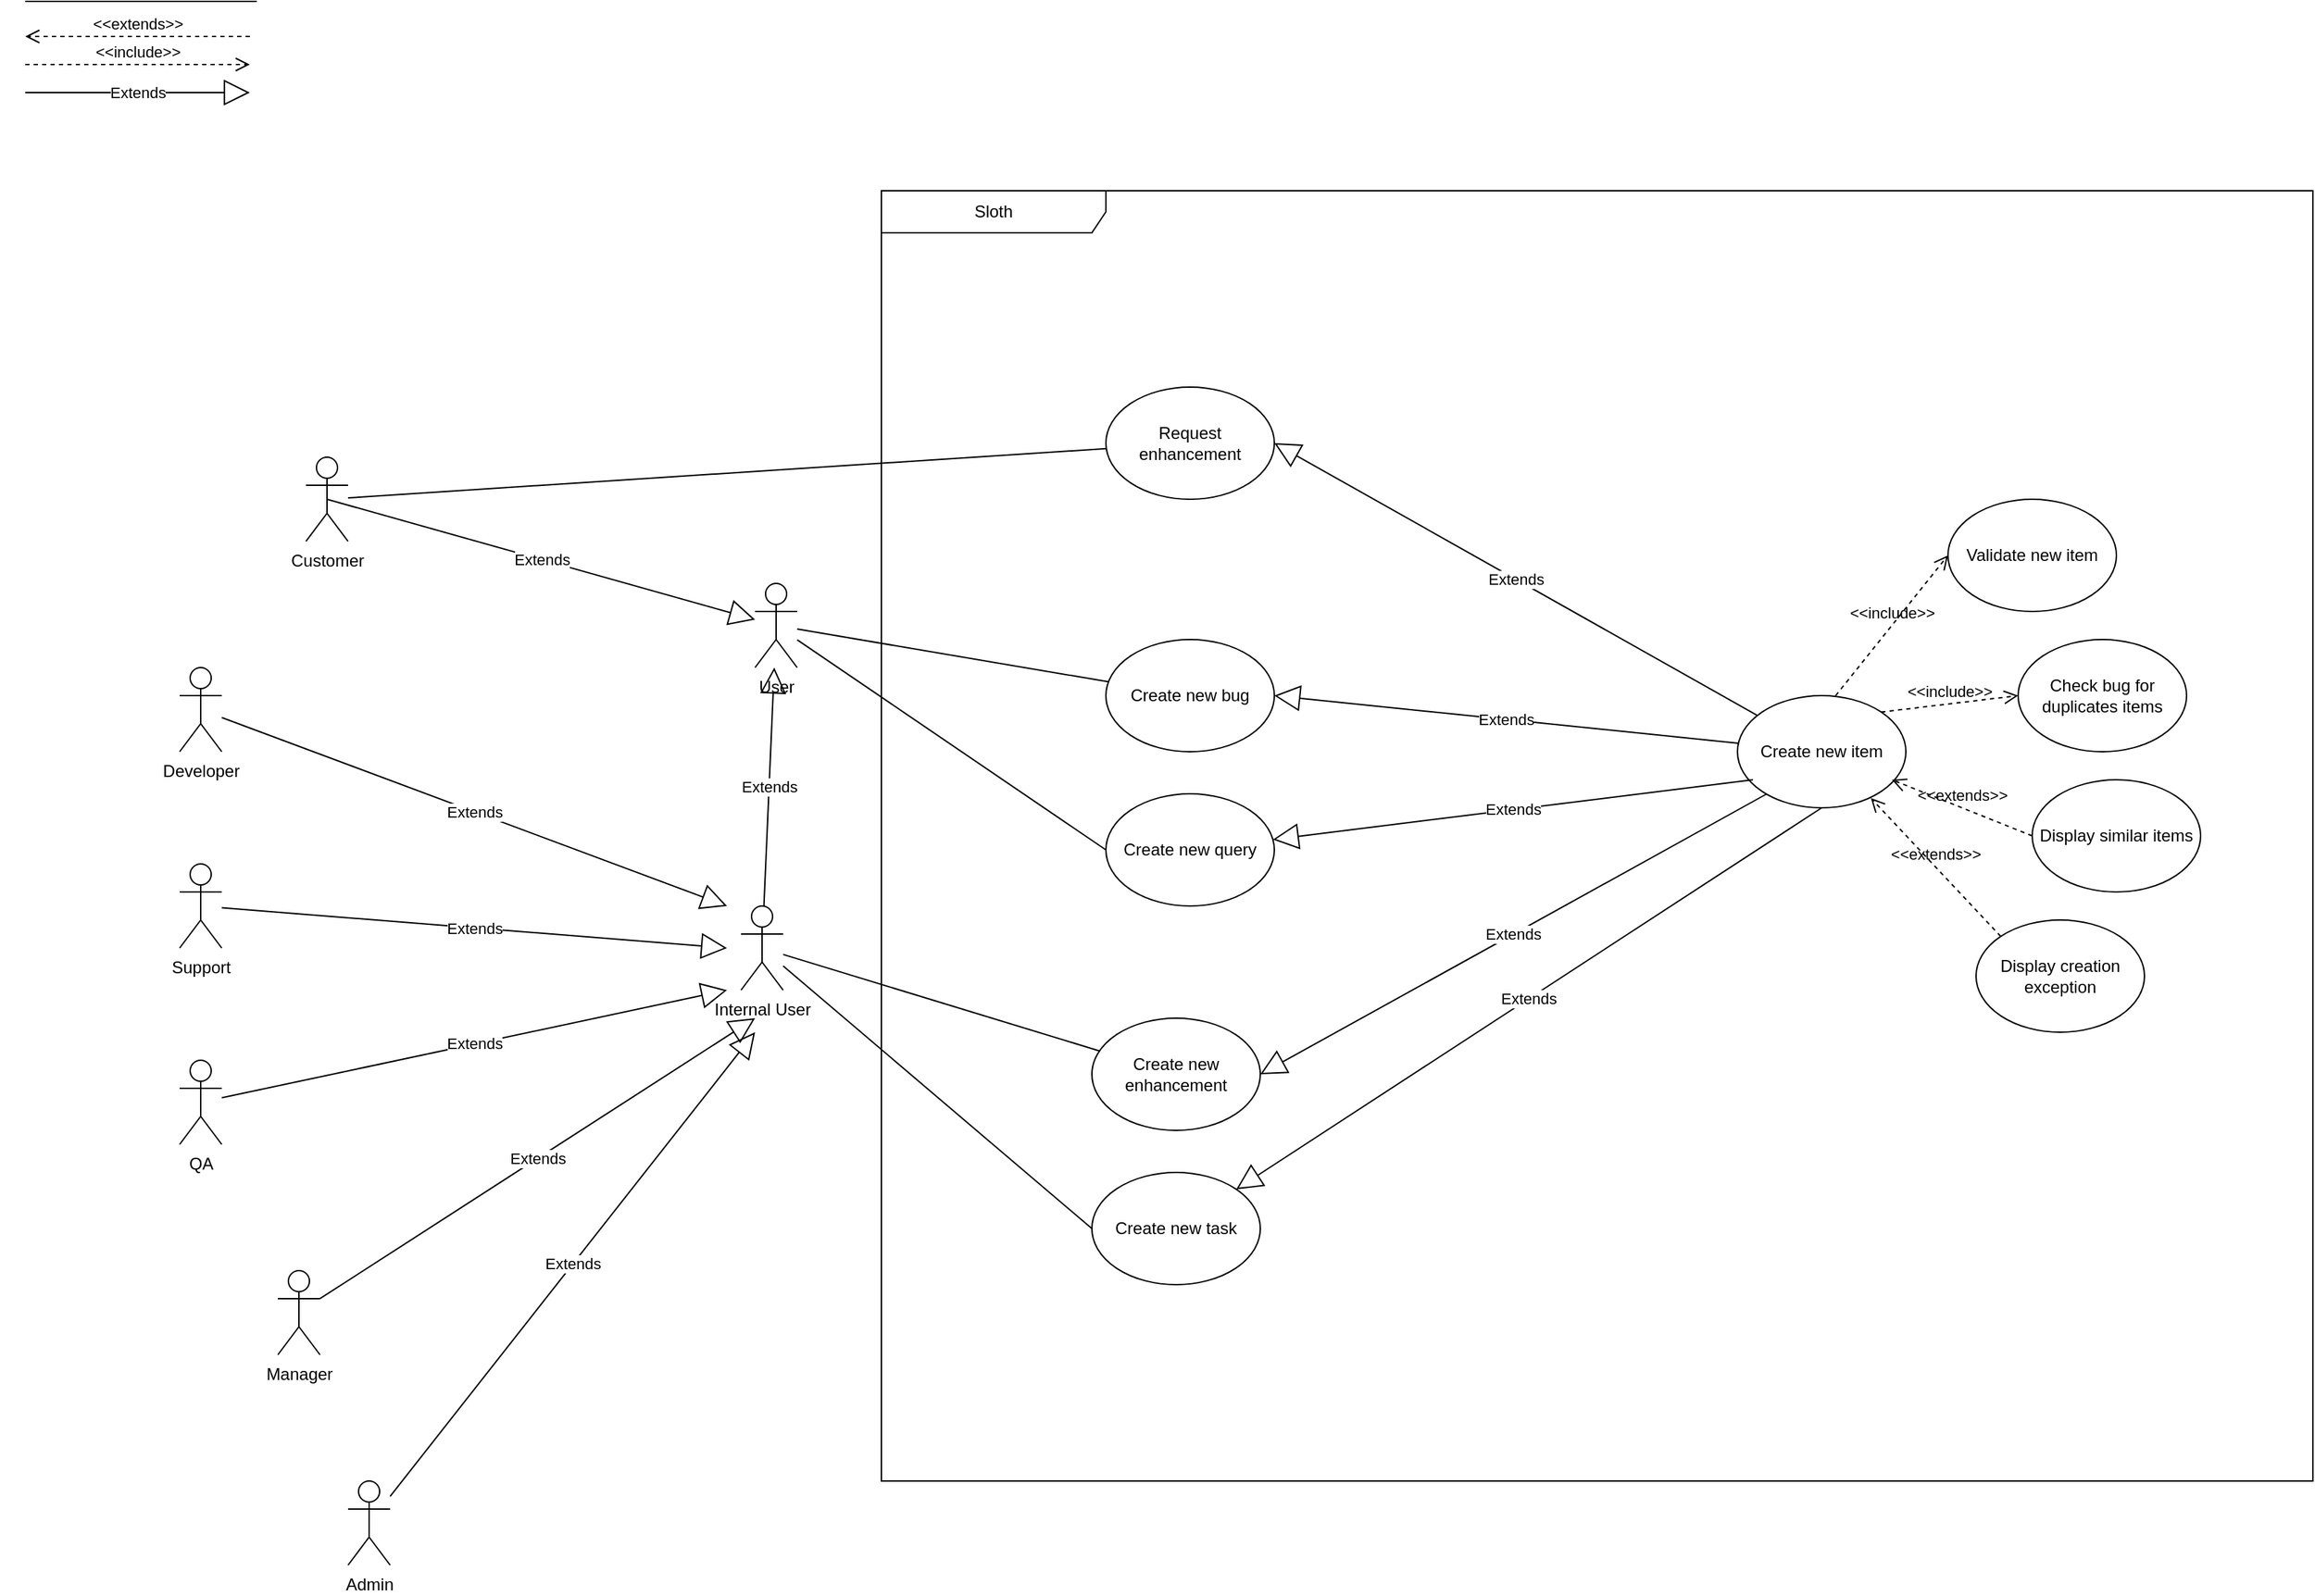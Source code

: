 <mxfile version="24.6.4" type="device">
  <diagram name="Strona-1" id="cgcSOmLP8pdpwUdQKmBF">
    <mxGraphModel dx="3754" dy="1596" grid="1" gridSize="10" guides="1" tooltips="1" connect="1" arrows="1" fold="1" page="0" pageScale="1" pageWidth="827" pageHeight="1169" math="0" shadow="0">
      <root>
        <mxCell id="0" />
        <mxCell id="1" parent="0" />
        <mxCell id="1-zMfy_QAucfREcjeihT-1" value="Support" style="shape=umlActor;verticalLabelPosition=bottom;verticalAlign=top;html=1;outlineConnect=0;" parent="1" vertex="1">
          <mxGeometry x="-330" y="460" width="30" height="60" as="geometry" />
        </mxCell>
        <mxCell id="1-zMfy_QAucfREcjeihT-7" value="Customer" style="shape=umlActor;verticalLabelPosition=bottom;verticalAlign=top;html=1;outlineConnect=0;" parent="1" vertex="1">
          <mxGeometry x="-240" y="170" width="30" height="60" as="geometry" />
        </mxCell>
        <mxCell id="1-zMfy_QAucfREcjeihT-8" value="Developer" style="shape=umlActor;verticalLabelPosition=bottom;verticalAlign=top;html=1;outlineConnect=0;" parent="1" vertex="1">
          <mxGeometry x="-330" y="320" width="30" height="60" as="geometry" />
        </mxCell>
        <mxCell id="1-zMfy_QAucfREcjeihT-9" value="Manager" style="shape=umlActor;verticalLabelPosition=bottom;verticalAlign=top;html=1;outlineConnect=0;" parent="1" vertex="1">
          <mxGeometry x="-260" y="750" width="30" height="60" as="geometry" />
        </mxCell>
        <mxCell id="1-zMfy_QAucfREcjeihT-10" value="QA" style="shape=umlActor;verticalLabelPosition=bottom;verticalAlign=top;html=1;outlineConnect=0;" parent="1" vertex="1">
          <mxGeometry x="-330" y="600" width="30" height="60" as="geometry" />
        </mxCell>
        <mxCell id="1-zMfy_QAucfREcjeihT-11" value="Admin" style="shape=umlActor;verticalLabelPosition=bottom;verticalAlign=top;html=1;outlineConnect=0;" parent="1" vertex="1">
          <mxGeometry x="-210" y="900" width="30" height="60" as="geometry" />
        </mxCell>
        <mxCell id="1-zMfy_QAucfREcjeihT-40" value="Internal User" style="shape=umlActor;verticalLabelPosition=bottom;verticalAlign=top;html=1;outlineConnect=0;" parent="1" vertex="1">
          <mxGeometry x="70" y="490" width="30" height="60" as="geometry" />
        </mxCell>
        <mxCell id="1-zMfy_QAucfREcjeihT-56" value="Extends" style="endArrow=block;endSize=16;endFill=0;html=1;rounded=0;exitX=0.5;exitY=0.5;exitDx=0;exitDy=0;exitPerimeter=0;" parent="1" source="1-zMfy_QAucfREcjeihT-7" edge="1" target="l6iZiPoyTvbzmW6P2KSC-18">
          <mxGeometry width="160" relative="1" as="geometry">
            <mxPoint x="220" y="800" as="sourcePoint" />
            <mxPoint x="85" y="470" as="targetPoint" />
          </mxGeometry>
        </mxCell>
        <mxCell id="1-zMfy_QAucfREcjeihT-57" value="Extends" style="endArrow=block;endSize=16;endFill=0;html=1;rounded=0;" parent="1" source="1-zMfy_QAucfREcjeihT-11" edge="1">
          <mxGeometry width="160" relative="1" as="geometry">
            <mxPoint x="15" y="760" as="sourcePoint" />
            <mxPoint x="80" y="580" as="targetPoint" />
          </mxGeometry>
        </mxCell>
        <mxCell id="1-zMfy_QAucfREcjeihT-58" value="Extends" style="endArrow=block;endSize=16;endFill=0;html=1;rounded=0;" parent="1" source="1-zMfy_QAucfREcjeihT-8" edge="1">
          <mxGeometry width="160" relative="1" as="geometry">
            <mxPoint x="-10" y="334" as="sourcePoint" />
            <mxPoint x="60" y="490" as="targetPoint" />
          </mxGeometry>
        </mxCell>
        <mxCell id="1-zMfy_QAucfREcjeihT-59" value="Extends" style="endArrow=block;endSize=16;endFill=0;html=1;rounded=0;" parent="1" source="1-zMfy_QAucfREcjeihT-1" edge="1">
          <mxGeometry width="160" relative="1" as="geometry">
            <mxPoint x="-10" y="457" as="sourcePoint" />
            <mxPoint x="60" y="520" as="targetPoint" />
          </mxGeometry>
        </mxCell>
        <mxCell id="1-zMfy_QAucfREcjeihT-60" value="Extends" style="endArrow=block;endSize=16;endFill=0;html=1;rounded=0;" parent="1" source="1-zMfy_QAucfREcjeihT-10" edge="1">
          <mxGeometry width="160" relative="1" as="geometry">
            <mxPoint x="-10" y="581" as="sourcePoint" />
            <mxPoint x="60" y="550" as="targetPoint" />
          </mxGeometry>
        </mxCell>
        <mxCell id="1-zMfy_QAucfREcjeihT-62" value="Extends" style="endArrow=block;endSize=16;endFill=0;html=1;rounded=0;exitX=1;exitY=0.333;exitDx=0;exitDy=0;exitPerimeter=0;" parent="1" source="1-zMfy_QAucfREcjeihT-9" edge="1">
          <mxGeometry width="160" relative="1" as="geometry">
            <mxPoint x="-10" y="850" as="sourcePoint" />
            <mxPoint x="80" y="570" as="targetPoint" />
          </mxGeometry>
        </mxCell>
        <mxCell id="1-zMfy_QAucfREcjeihT-72" value="" style="endArrow=none;html=1;rounded=0;entryX=0;entryY=0.5;entryDx=0;entryDy=0;" parent="1" edge="1">
          <mxGeometry width="50" height="50" relative="1" as="geometry">
            <mxPoint x="-440" y="-155" as="sourcePoint" />
            <mxPoint x="-275" y="-155" as="targetPoint" />
          </mxGeometry>
        </mxCell>
        <mxCell id="1-zMfy_QAucfREcjeihT-73" value="&amp;lt;&amp;lt;extends&amp;gt;&amp;gt;" style="endArrow=open;startArrow=none;endFill=0;startFill=0;endSize=8;html=1;verticalAlign=bottom;dashed=1;labelBackgroundColor=none;rounded=0;entryX=0.686;entryY=0.986;entryDx=0;entryDy=0;entryPerimeter=0;" parent="1" edge="1">
          <mxGeometry width="160" relative="1" as="geometry">
            <mxPoint x="-280" y="-130" as="sourcePoint" />
            <mxPoint x="-440" y="-130" as="targetPoint" />
          </mxGeometry>
        </mxCell>
        <mxCell id="1-zMfy_QAucfREcjeihT-74" value="&amp;lt;&amp;lt;include&amp;gt;&amp;gt;" style="endArrow=open;startArrow=none;endFill=0;startFill=0;endSize=8;html=1;verticalAlign=bottom;dashed=1;labelBackgroundColor=none;rounded=0;exitX=1;exitY=1;exitDx=0;exitDy=0;" parent="1" edge="1">
          <mxGeometry width="160" relative="1" as="geometry">
            <mxPoint x="-440" y="-110" as="sourcePoint" />
            <mxPoint x="-280" y="-110" as="targetPoint" />
          </mxGeometry>
        </mxCell>
        <mxCell id="1-zMfy_QAucfREcjeihT-75" value="Extends" style="endArrow=block;endSize=16;endFill=0;html=1;rounded=0;exitX=0.5;exitY=0.5;exitDx=0;exitDy=0;exitPerimeter=0;" parent="1" edge="1">
          <mxGeometry width="160" relative="1" as="geometry">
            <mxPoint x="-440" y="-90" as="sourcePoint" />
            <mxPoint x="-280" y="-90" as="targetPoint" />
            <mxPoint as="offset" />
          </mxGeometry>
        </mxCell>
        <mxCell id="l6iZiPoyTvbzmW6P2KSC-1" value="Create new item" style="ellipse;whiteSpace=wrap;html=1;" vertex="1" parent="1">
          <mxGeometry x="780" y="340" width="120" height="80" as="geometry" />
        </mxCell>
        <mxCell id="l6iZiPoyTvbzmW6P2KSC-2" value="Check bug for duplicates items" style="ellipse;whiteSpace=wrap;html=1;" vertex="1" parent="1">
          <mxGeometry x="980" y="300" width="120" height="80" as="geometry" />
        </mxCell>
        <mxCell id="l6iZiPoyTvbzmW6P2KSC-3" value="Display similar items" style="ellipse;whiteSpace=wrap;html=1;" vertex="1" parent="1">
          <mxGeometry x="990" y="400" width="120" height="80" as="geometry" />
        </mxCell>
        <mxCell id="l6iZiPoyTvbzmW6P2KSC-4" value="Validate new item" style="ellipse;whiteSpace=wrap;html=1;" vertex="1" parent="1">
          <mxGeometry x="930" y="200" width="120" height="80" as="geometry" />
        </mxCell>
        <mxCell id="l6iZiPoyTvbzmW6P2KSC-5" value="Display creation exception" style="ellipse;whiteSpace=wrap;html=1;" vertex="1" parent="1">
          <mxGeometry x="950" y="500" width="120" height="80" as="geometry" />
        </mxCell>
        <mxCell id="l6iZiPoyTvbzmW6P2KSC-7" value="&amp;lt;&amp;lt;include&amp;gt;&amp;gt;" style="endArrow=open;startArrow=none;endFill=0;startFill=0;endSize=8;html=1;verticalAlign=bottom;dashed=1;labelBackgroundColor=none;rounded=0;exitX=0.583;exitY=0;exitDx=0;exitDy=0;exitPerimeter=0;entryX=0;entryY=0.5;entryDx=0;entryDy=0;" edge="1" parent="1" source="l6iZiPoyTvbzmW6P2KSC-1" target="l6iZiPoyTvbzmW6P2KSC-4">
          <mxGeometry width="160" relative="1" as="geometry">
            <mxPoint x="-100" y="-110" as="sourcePoint" />
            <mxPoint x="60" y="-110" as="targetPoint" />
          </mxGeometry>
        </mxCell>
        <mxCell id="l6iZiPoyTvbzmW6P2KSC-8" value="&amp;lt;&amp;lt;include&amp;gt;&amp;gt;" style="endArrow=open;startArrow=none;endFill=0;startFill=0;endSize=8;html=1;verticalAlign=bottom;dashed=1;labelBackgroundColor=none;rounded=0;exitX=1;exitY=0;exitDx=0;exitDy=0;entryX=0;entryY=0.5;entryDx=0;entryDy=0;" edge="1" parent="1" source="l6iZiPoyTvbzmW6P2KSC-1" target="l6iZiPoyTvbzmW6P2KSC-2">
          <mxGeometry width="160" relative="1" as="geometry">
            <mxPoint x="850" y="360" as="sourcePoint" />
            <mxPoint x="940" y="250" as="targetPoint" />
          </mxGeometry>
        </mxCell>
        <mxCell id="l6iZiPoyTvbzmW6P2KSC-9" value="&amp;lt;&amp;lt;extends&amp;gt;&amp;gt;" style="endArrow=open;startArrow=none;endFill=0;startFill=0;endSize=8;html=1;verticalAlign=bottom;dashed=1;labelBackgroundColor=none;rounded=0;entryX=0.917;entryY=0.75;entryDx=0;entryDy=0;exitX=0;exitY=0.5;exitDx=0;exitDy=0;entryPerimeter=0;" edge="1" parent="1" source="l6iZiPoyTvbzmW6P2KSC-3" target="l6iZiPoyTvbzmW6P2KSC-1">
          <mxGeometry width="160" relative="1" as="geometry">
            <mxPoint x="640" y="150" as="sourcePoint" />
            <mxPoint x="480" y="150" as="targetPoint" />
          </mxGeometry>
        </mxCell>
        <mxCell id="l6iZiPoyTvbzmW6P2KSC-10" value="&amp;lt;&amp;lt;extends&amp;gt;&amp;gt;" style="endArrow=open;startArrow=none;endFill=0;startFill=0;endSize=8;html=1;verticalAlign=bottom;dashed=1;labelBackgroundColor=none;rounded=0;exitX=0;exitY=0;exitDx=0;exitDy=0;entryX=0.792;entryY=0.913;entryDx=0;entryDy=0;entryPerimeter=0;" edge="1" parent="1" source="l6iZiPoyTvbzmW6P2KSC-5" target="l6iZiPoyTvbzmW6P2KSC-1">
          <mxGeometry width="160" relative="1" as="geometry">
            <mxPoint x="1000" y="450" as="sourcePoint" />
            <mxPoint x="864" y="430" as="targetPoint" />
          </mxGeometry>
        </mxCell>
        <mxCell id="l6iZiPoyTvbzmW6P2KSC-11" value="Create new bug" style="ellipse;whiteSpace=wrap;html=1;" vertex="1" parent="1">
          <mxGeometry x="330" y="300" width="120" height="80" as="geometry" />
        </mxCell>
        <mxCell id="l6iZiPoyTvbzmW6P2KSC-12" value="Create new enhancement" style="ellipse;whiteSpace=wrap;html=1;" vertex="1" parent="1">
          <mxGeometry x="320" y="570" width="120" height="80" as="geometry" />
        </mxCell>
        <mxCell id="l6iZiPoyTvbzmW6P2KSC-13" value="Create new query" style="ellipse;whiteSpace=wrap;html=1;" vertex="1" parent="1">
          <mxGeometry x="330" y="410" width="120" height="80" as="geometry" />
        </mxCell>
        <mxCell id="l6iZiPoyTvbzmW6P2KSC-14" value="Create new task" style="ellipse;whiteSpace=wrap;html=1;" vertex="1" parent="1">
          <mxGeometry x="320" y="680" width="120" height="80" as="geometry" />
        </mxCell>
        <mxCell id="l6iZiPoyTvbzmW6P2KSC-16" value="" style="endArrow=none;html=1;rounded=0;" edge="1" parent="1" source="l6iZiPoyTvbzmW6P2KSC-18" target="l6iZiPoyTvbzmW6P2KSC-11">
          <mxGeometry width="50" height="50" relative="1" as="geometry">
            <mxPoint x="30" y="260" as="sourcePoint" />
            <mxPoint x="195" y="260" as="targetPoint" />
          </mxGeometry>
        </mxCell>
        <mxCell id="l6iZiPoyTvbzmW6P2KSC-18" value="User" style="shape=umlActor;verticalLabelPosition=bottom;verticalAlign=top;html=1;outlineConnect=0;" vertex="1" parent="1">
          <mxGeometry x="80" y="260" width="30" height="60" as="geometry" />
        </mxCell>
        <mxCell id="l6iZiPoyTvbzmW6P2KSC-20" value="Extends" style="endArrow=block;endSize=16;endFill=0;html=1;rounded=0;" edge="1" parent="1" source="1-zMfy_QAucfREcjeihT-40" target="l6iZiPoyTvbzmW6P2KSC-18">
          <mxGeometry width="160" relative="1" as="geometry">
            <mxPoint x="-215" y="210" as="sourcePoint" />
            <mxPoint x="90" y="296" as="targetPoint" />
          </mxGeometry>
        </mxCell>
        <mxCell id="l6iZiPoyTvbzmW6P2KSC-21" value="" style="endArrow=none;html=1;rounded=0;entryX=0;entryY=0.5;entryDx=0;entryDy=0;" edge="1" parent="1" source="l6iZiPoyTvbzmW6P2KSC-18" target="l6iZiPoyTvbzmW6P2KSC-13">
          <mxGeometry width="50" height="50" relative="1" as="geometry">
            <mxPoint x="120" y="303" as="sourcePoint" />
            <mxPoint x="342" y="340" as="targetPoint" />
          </mxGeometry>
        </mxCell>
        <mxCell id="l6iZiPoyTvbzmW6P2KSC-22" value="Request enhancement" style="ellipse;whiteSpace=wrap;html=1;" vertex="1" parent="1">
          <mxGeometry x="330" y="120" width="120" height="80" as="geometry" />
        </mxCell>
        <mxCell id="l6iZiPoyTvbzmW6P2KSC-24" value="" style="endArrow=none;html=1;rounded=0;" edge="1" parent="1" source="1-zMfy_QAucfREcjeihT-7" target="l6iZiPoyTvbzmW6P2KSC-22">
          <mxGeometry width="50" height="50" relative="1" as="geometry">
            <mxPoint x="120" y="303" as="sourcePoint" />
            <mxPoint x="342" y="340" as="targetPoint" />
          </mxGeometry>
        </mxCell>
        <mxCell id="l6iZiPoyTvbzmW6P2KSC-25" value="" style="endArrow=none;html=1;rounded=0;" edge="1" parent="1" source="1-zMfy_QAucfREcjeihT-40" target="l6iZiPoyTvbzmW6P2KSC-12">
          <mxGeometry width="50" height="50" relative="1" as="geometry">
            <mxPoint x="-200" y="209" as="sourcePoint" />
            <mxPoint x="340" y="174" as="targetPoint" />
          </mxGeometry>
        </mxCell>
        <mxCell id="l6iZiPoyTvbzmW6P2KSC-26" value="" style="endArrow=none;html=1;rounded=0;entryX=0;entryY=0.5;entryDx=0;entryDy=0;" edge="1" parent="1" source="1-zMfy_QAucfREcjeihT-40" target="l6iZiPoyTvbzmW6P2KSC-14">
          <mxGeometry width="50" height="50" relative="1" as="geometry">
            <mxPoint x="110" y="535" as="sourcePoint" />
            <mxPoint x="327" y="608" as="targetPoint" />
          </mxGeometry>
        </mxCell>
        <mxCell id="l6iZiPoyTvbzmW6P2KSC-30" value="Extends" style="endArrow=block;endSize=16;endFill=0;html=1;rounded=0;entryX=1;entryY=0.5;entryDx=0;entryDy=0;" edge="1" parent="1" source="l6iZiPoyTvbzmW6P2KSC-1" target="l6iZiPoyTvbzmW6P2KSC-22">
          <mxGeometry width="160" relative="1" as="geometry">
            <mxPoint x="540" y="370" as="sourcePoint" />
            <mxPoint x="700" y="370" as="targetPoint" />
            <mxPoint as="offset" />
          </mxGeometry>
        </mxCell>
        <mxCell id="l6iZiPoyTvbzmW6P2KSC-31" value="Extends" style="endArrow=block;endSize=16;endFill=0;html=1;rounded=0;entryX=1;entryY=0.5;entryDx=0;entryDy=0;exitX=0.008;exitY=0.425;exitDx=0;exitDy=0;exitPerimeter=0;" edge="1" parent="1" source="l6iZiPoyTvbzmW6P2KSC-1" target="l6iZiPoyTvbzmW6P2KSC-11">
          <mxGeometry width="160" relative="1" as="geometry">
            <mxPoint x="804" y="364" as="sourcePoint" />
            <mxPoint x="460" y="170" as="targetPoint" />
            <mxPoint as="offset" />
          </mxGeometry>
        </mxCell>
        <mxCell id="l6iZiPoyTvbzmW6P2KSC-32" value="Extends" style="endArrow=block;endSize=16;endFill=0;html=1;rounded=0;exitX=0.092;exitY=0.75;exitDx=0;exitDy=0;exitPerimeter=0;" edge="1" parent="1" source="l6iZiPoyTvbzmW6P2KSC-1" target="l6iZiPoyTvbzmW6P2KSC-13">
          <mxGeometry width="160" relative="1" as="geometry">
            <mxPoint x="791" y="384" as="sourcePoint" />
            <mxPoint x="460" y="350" as="targetPoint" />
            <mxPoint as="offset" />
          </mxGeometry>
        </mxCell>
        <mxCell id="l6iZiPoyTvbzmW6P2KSC-33" value="Extends" style="endArrow=block;endSize=16;endFill=0;html=1;rounded=0;exitX=0.092;exitY=0.75;exitDx=0;exitDy=0;exitPerimeter=0;entryX=1;entryY=0.5;entryDx=0;entryDy=0;" edge="1" parent="1" target="l6iZiPoyTvbzmW6P2KSC-12">
          <mxGeometry width="160" relative="1" as="geometry">
            <mxPoint x="801" y="410" as="sourcePoint" />
            <mxPoint x="459" y="453" as="targetPoint" />
            <mxPoint as="offset" />
          </mxGeometry>
        </mxCell>
        <mxCell id="l6iZiPoyTvbzmW6P2KSC-34" value="Extends" style="endArrow=block;endSize=16;endFill=0;html=1;rounded=0;exitX=0.5;exitY=1;exitDx=0;exitDy=0;" edge="1" parent="1" source="l6iZiPoyTvbzmW6P2KSC-1" target="l6iZiPoyTvbzmW6P2KSC-14">
          <mxGeometry width="160" relative="1" as="geometry">
            <mxPoint x="811" y="420" as="sourcePoint" />
            <mxPoint x="450" y="620" as="targetPoint" />
            <mxPoint as="offset" />
          </mxGeometry>
        </mxCell>
        <mxCell id="l6iZiPoyTvbzmW6P2KSC-37" value="Sloth" style="shape=umlFrame;whiteSpace=wrap;html=1;pointerEvents=0;recursiveResize=0;container=1;collapsible=0;width=160;" vertex="1" parent="1">
          <mxGeometry x="170" y="-20" width="1020" height="920" as="geometry" />
        </mxCell>
      </root>
    </mxGraphModel>
  </diagram>
</mxfile>
